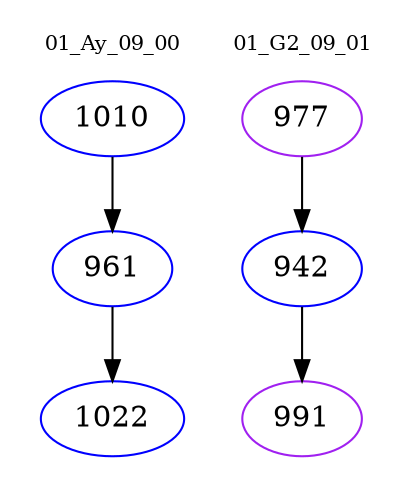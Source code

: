 digraph{
subgraph cluster_0 {
color = white
label = "01_Ay_09_00";
fontsize=10;
T0_1010 [label="1010", color="blue"]
T0_1010 -> T0_961 [color="black"]
T0_961 [label="961", color="blue"]
T0_961 -> T0_1022 [color="black"]
T0_1022 [label="1022", color="blue"]
}
subgraph cluster_1 {
color = white
label = "01_G2_09_01";
fontsize=10;
T1_977 [label="977", color="purple"]
T1_977 -> T1_942 [color="black"]
T1_942 [label="942", color="blue"]
T1_942 -> T1_991 [color="black"]
T1_991 [label="991", color="purple"]
}
}
